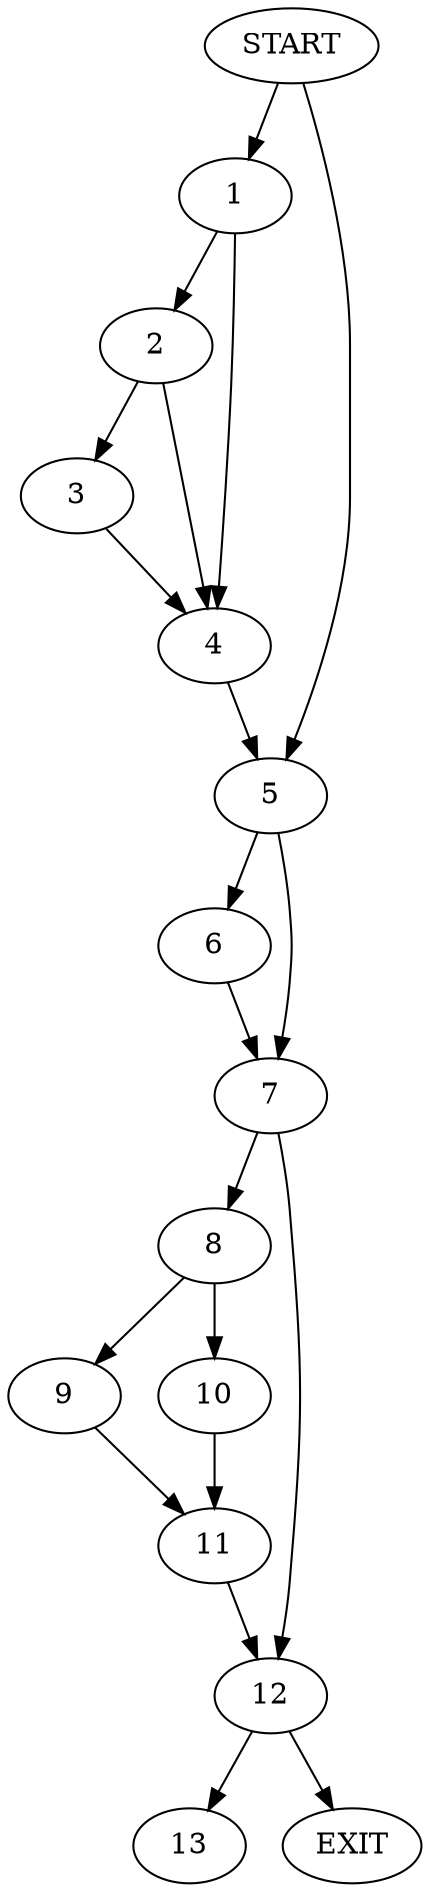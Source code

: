 digraph { 
0 [label="START"];
1;
2;
3;
4;
5;
6;
7;
8;
9;
10;
11;
12;
13;
14[label="EXIT"];
0 -> 1;
0 -> 5;
1 -> 2;
1 -> 4;
2 -> 3;
2 -> 4;
3 -> 4;
4 -> 5;
5 -> 6;
5 -> 7;
6 -> 7;
7 -> 8;
7 -> 12;
8 -> 9;
8 -> 10;
9 -> 11;
10 -> 11;
11 -> 12;
12 -> 13;
12 -> 14;
}
